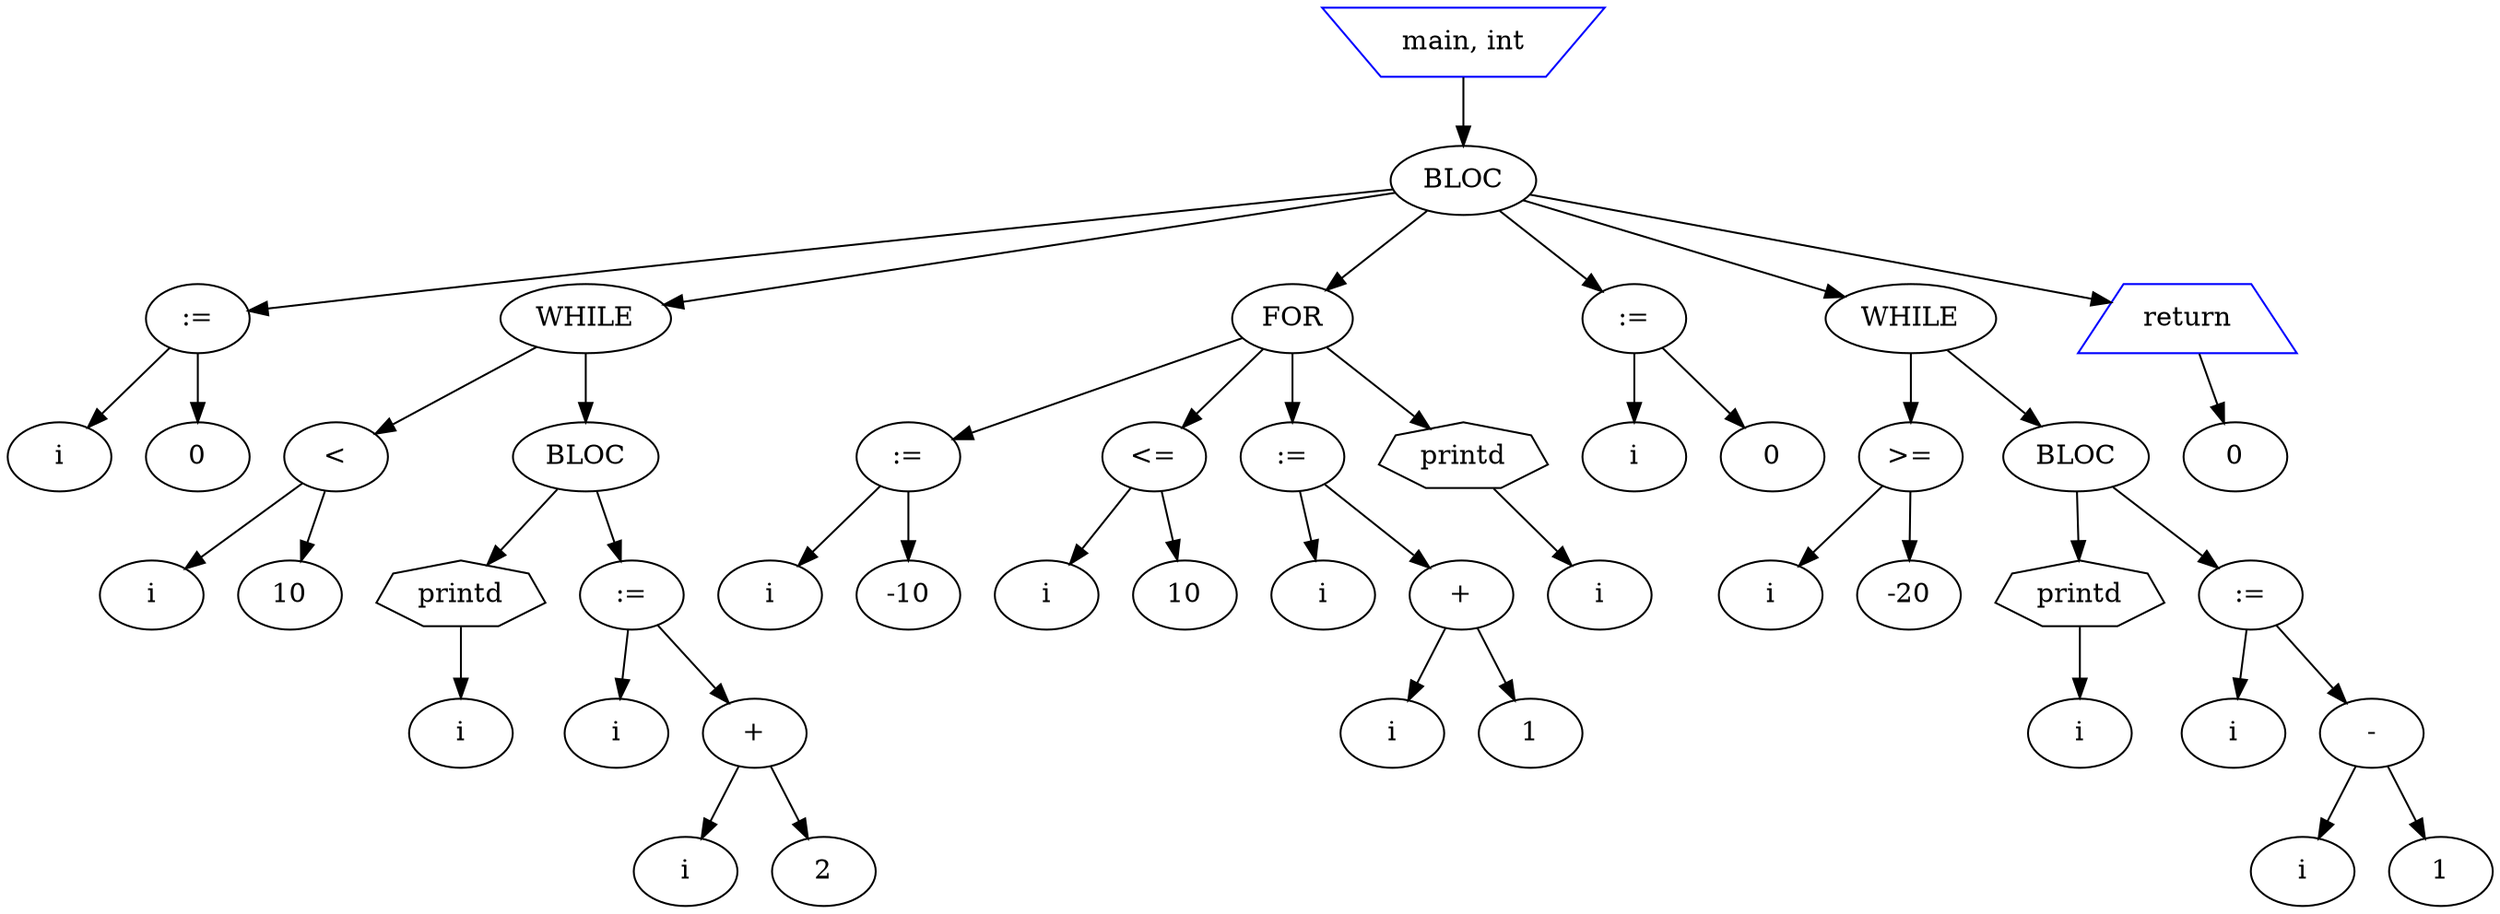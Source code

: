 digraph G {

node_0 [label="main, int" shape=invtrapezium color=blue];
node_1 [label="BLOC" shape=ellipse color=black];
node_2 [label=":=" shape=ellipse];
node_3 [label="i" shape=ellipse];
node_4 [label="0" shape=ellipse];
node_5 [label="WHILE" shape=ellipse color=black];
node_6 [label="<" shape=ellipse];
node_7 [label="i" shape=ellipse];
node_8 [label="10" shape=ellipse];
node_9 [label="BLOC" shape=ellipse color=black];
node_10 [label="printd" shape=septagon];
node_11 [label="i" shape=ellipse];
node_12 [label=":=" shape=ellipse];
node_13 [label="i" shape=ellipse];
node_14 [label="+" shape=ellipse];
node_15 [label="i" shape=ellipse];
node_16 [label="2" shape=ellipse];
node_17 [label="FOR" shape=ellipse color=black];
node_18 [label=":=" shape=ellipse];
node_19 [label="i" shape=ellipse];
node_20 [label="-10" shape=ellipse];
node_21 [label="<=" shape=ellipse];
node_22 [label="i" shape=ellipse];
node_23 [label="10" shape=ellipse];
node_24 [label=":=" shape=ellipse];
node_25 [label="i" shape=ellipse];
node_26 [label="+" shape=ellipse];
node_27 [label="i" shape=ellipse];
node_28 [label="1" shape=ellipse];
node_29 [label="printd" shape=septagon];
node_30 [label="i" shape=ellipse];
node_31 [label=":=" shape=ellipse];
node_32 [label="i" shape=ellipse];
node_33 [label="0" shape=ellipse];
node_34 [label="WHILE" shape=ellipse color=black];
node_35 [label=">=" shape=ellipse];
node_36 [label="i" shape=ellipse];
node_37 [label="-20" shape=ellipse];
node_38 [label="BLOC" shape=ellipse color=black];
node_39 [label="printd" shape=septagon];
node_40 [label="i" shape=ellipse];
node_41 [label=":=" shape=ellipse];
node_42 [label="i" shape=ellipse];
node_43 [label="-" shape=ellipse];
node_44 [label="i" shape=ellipse];
node_45 [label="1" shape=ellipse];
node_46 [label="return" shape=trapezium color=blue];
node_47 [label="0" shape=ellipse];

node_0 -> node_1
node_2 -> node_3
node_1 -> node_2
node_2 -> node_4
node_1 -> node_5
node_6 -> node_7
node_5 -> node_6
node_6 -> node_8
node_5 -> node_9
node_10 -> node_11
node_9 -> node_10
node_12 -> node_13
node_9 -> node_12
node_12 -> node_14
node_14 -> node_15
node_14 -> node_16
node_1 -> node_17
node_18 -> node_19
node_17 -> node_18
node_18 -> node_20
node_21 -> node_22
node_17 -> node_21
node_21 -> node_23
node_24 -> node_25
node_17 -> node_24
node_24 -> node_26
node_26 -> node_27
node_26 -> node_28
node_29 -> node_30
node_17 -> node_29
node_31 -> node_32
node_1 -> node_31
node_31 -> node_33
node_1 -> node_34
node_35 -> node_36
node_34 -> node_35
node_35 -> node_37
node_34 -> node_38
node_39 -> node_40
node_38 -> node_39
node_41 -> node_42
node_38 -> node_41
node_41 -> node_43
node_43 -> node_44
node_43 -> node_45
node_46 -> node_47
node_1 -> node_46
}